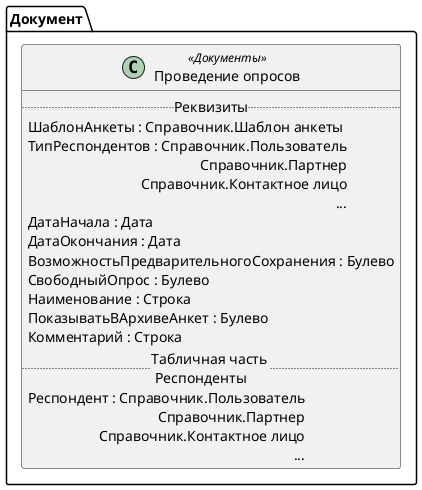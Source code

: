 ﻿@startuml НазначениеОпросов
'!include templates.wsd
'..\include templates.wsd
class Документ.НазначениеОпросов as "Проведение опросов" <<Документы>>
{
..Реквизиты..
ШаблонАнкеты : Справочник.Шаблон анкеты
ТипРеспондентов : Справочник.Пользователь\rСправочник.Партнер\rСправочник.Контактное лицо\r...
ДатаНачала : Дата
ДатаОкончания : Дата
ВозможностьПредварительногоСохранения : Булево
СвободныйОпрос : Булево
Наименование : Строка
ПоказыватьВАрхивеАнкет : Булево
Комментарий : Строка
..Табличная часть \n Респонденты..
Респондент : Справочник.Пользователь\rСправочник.Партнер\rСправочник.Контактное лицо\r...
}
@enduml
